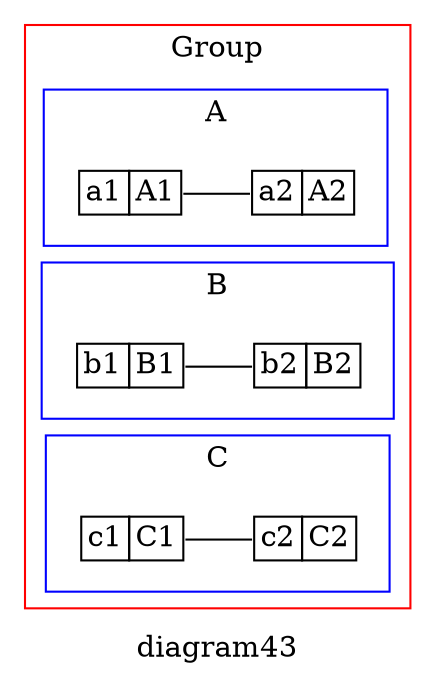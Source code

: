 digraph G {
    graph [
        rankdir=TB,
        label="diagram43"
    ];
    node [
        shape=plaintext
    ]
    subgraph cluster_Group {
      graph [
        label="Group",
        color="red"
      ]
      //
      subgraph cluster_A {
        graph [
          label="A",
          color="blue"
        ];
        A1 [label=<<TABLE BORDER="0" CELLBORDER="1" CELLSPACING="0"><TR>
              <TD PORT="f0">a1</TD><TD PORT="f1">A1</TD>
            </TR></TABLE>>];
        A2 [label=<<TABLE BORDER="0" CELLBORDER="1" CELLSPACING="0"><TR>
              <TD PORT="f0">a2</TD><TD PORT="f1">A2</TD>
            </TR></TABLE>>];
        A1:f1 -> A2:f0 [arrowhead=none];
        {rankdir=LR; rank=same; A1, A2;}
      }
      //
      subgraph cluster_B {
        graph [
          label="B",
          color="blue"
        ];
        B1 [label=<<TABLE BORDER="0" CELLBORDER="1" CELLSPACING="0"><TR>
              <TD PORT="f0">b1</TD><TD PORT="f1">B1</TD>
            </TR></TABLE>>];
        B2 [label=<<TABLE BORDER="0" CELLBORDER="1" CELLSPACING="0"><TR>
              <TD PORT="f0">b2</TD><TD PORT="f1">B2</TD>
            </TR></TABLE>>];
        B1:f1 -> B2:f0 [arrowhead=none];
        {rankdir=LR; rank=same; B1, B2;}
      }
      //
      subgraph cluster_C {
        graph [
          label="C",
          color="blue"
        ];
        C1 [label=<<TABLE BORDER="0" CELLBORDER="1" CELLSPACING="0"><TR>
              <TD PORT="f0">c1</TD><TD PORT="f1">C1</TD>
            </TR></TABLE>>];
        C2 [label=<<TABLE BORDER="0" CELLBORDER="1" CELLSPACING="0"><TR>
              <TD PORT="f0">c2</TD><TD PORT="f1">C2</TD>
            </TR></TABLE>>];
        C1:f1 -> C2:f0 [arrowhead=none];
        {rankdir=LR; rank=same; C1, C2;}
      }
      //
      A1:f1 -> B1:f1 [style="invis"];
      B1:f1 -> C1:f1 [style="invis"];
      A2:f0 -> B2:f0 [style="invis"];
      B2:f0 -> C2:f0 [style="invis"];
    }
}